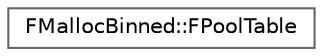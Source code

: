 digraph "Graphical Class Hierarchy"
{
 // INTERACTIVE_SVG=YES
 // LATEX_PDF_SIZE
  bgcolor="transparent";
  edge [fontname=Helvetica,fontsize=10,labelfontname=Helvetica,labelfontsize=10];
  node [fontname=Helvetica,fontsize=10,shape=box,height=0.2,width=0.4];
  rankdir="LR";
  Node0 [id="Node000000",label="FMallocBinned::FPoolTable",height=0.2,width=0.4,color="grey40", fillcolor="white", style="filled",URL="$dd/db3/structFMallocBinned_1_1FPoolTable.html",tooltip="Pool table."];
}
